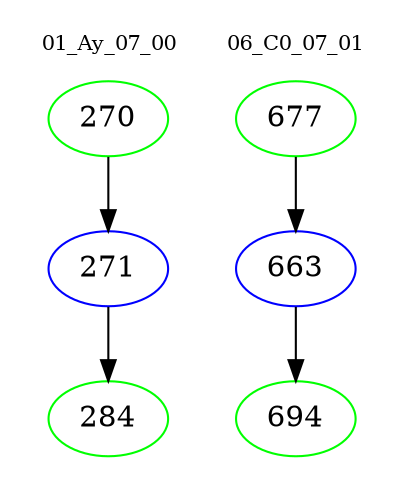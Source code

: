 digraph{
subgraph cluster_0 {
color = white
label = "01_Ay_07_00";
fontsize=10;
T0_270 [label="270", color="green"]
T0_270 -> T0_271 [color="black"]
T0_271 [label="271", color="blue"]
T0_271 -> T0_284 [color="black"]
T0_284 [label="284", color="green"]
}
subgraph cluster_1 {
color = white
label = "06_C0_07_01";
fontsize=10;
T1_677 [label="677", color="green"]
T1_677 -> T1_663 [color="black"]
T1_663 [label="663", color="blue"]
T1_663 -> T1_694 [color="black"]
T1_694 [label="694", color="green"]
}
}
